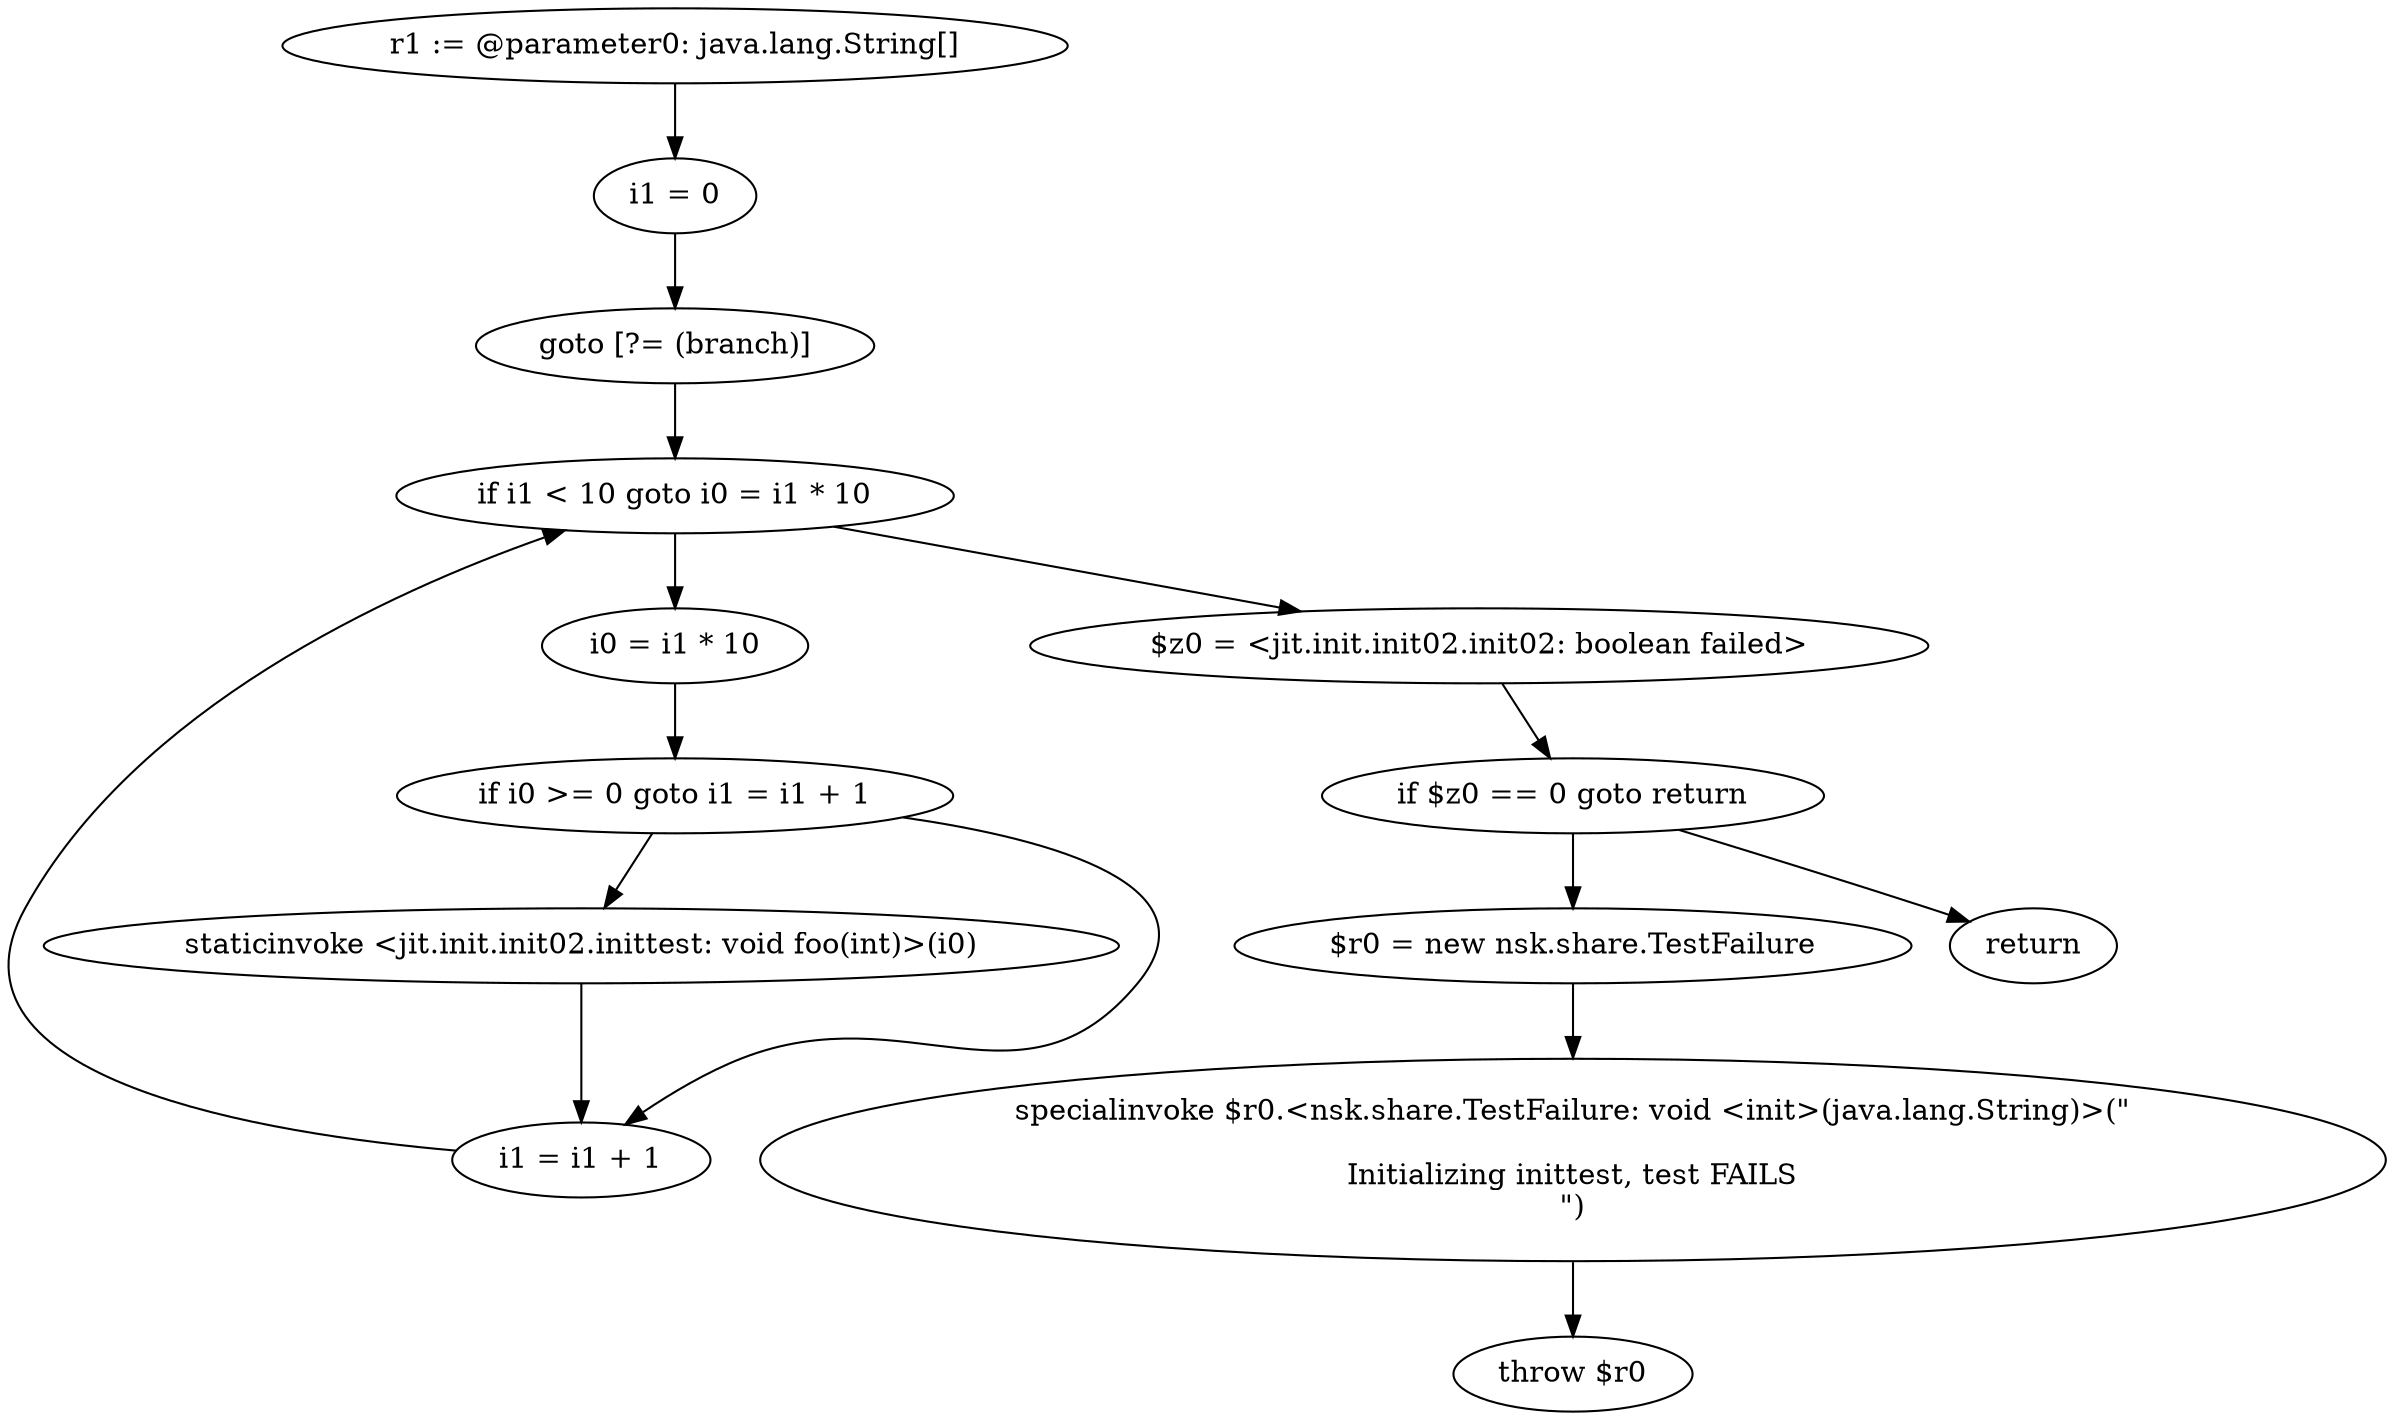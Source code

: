 digraph "unitGraph" {
    "r1 := @parameter0: java.lang.String[]"
    "i1 = 0"
    "goto [?= (branch)]"
    "i0 = i1 * 10"
    "if i0 >= 0 goto i1 = i1 + 1"
    "staticinvoke <jit.init.init02.inittest: void foo(int)>(i0)"
    "i1 = i1 + 1"
    "if i1 < 10 goto i0 = i1 * 10"
    "$z0 = <jit.init.init02.init02: boolean failed>"
    "if $z0 == 0 goto return"
    "$r0 = new nsk.share.TestFailure"
    "specialinvoke $r0.<nsk.share.TestFailure: void <init>(java.lang.String)>(\"\n\nInitializing inittest, test FAILS\n\")"
    "throw $r0"
    "return"
    "r1 := @parameter0: java.lang.String[]"->"i1 = 0";
    "i1 = 0"->"goto [?= (branch)]";
    "goto [?= (branch)]"->"if i1 < 10 goto i0 = i1 * 10";
    "i0 = i1 * 10"->"if i0 >= 0 goto i1 = i1 + 1";
    "if i0 >= 0 goto i1 = i1 + 1"->"staticinvoke <jit.init.init02.inittest: void foo(int)>(i0)";
    "if i0 >= 0 goto i1 = i1 + 1"->"i1 = i1 + 1";
    "staticinvoke <jit.init.init02.inittest: void foo(int)>(i0)"->"i1 = i1 + 1";
    "i1 = i1 + 1"->"if i1 < 10 goto i0 = i1 * 10";
    "if i1 < 10 goto i0 = i1 * 10"->"$z0 = <jit.init.init02.init02: boolean failed>";
    "if i1 < 10 goto i0 = i1 * 10"->"i0 = i1 * 10";
    "$z0 = <jit.init.init02.init02: boolean failed>"->"if $z0 == 0 goto return";
    "if $z0 == 0 goto return"->"$r0 = new nsk.share.TestFailure";
    "if $z0 == 0 goto return"->"return";
    "$r0 = new nsk.share.TestFailure"->"specialinvoke $r0.<nsk.share.TestFailure: void <init>(java.lang.String)>(\"\n\nInitializing inittest, test FAILS\n\")";
    "specialinvoke $r0.<nsk.share.TestFailure: void <init>(java.lang.String)>(\"\n\nInitializing inittest, test FAILS\n\")"->"throw $r0";
}
